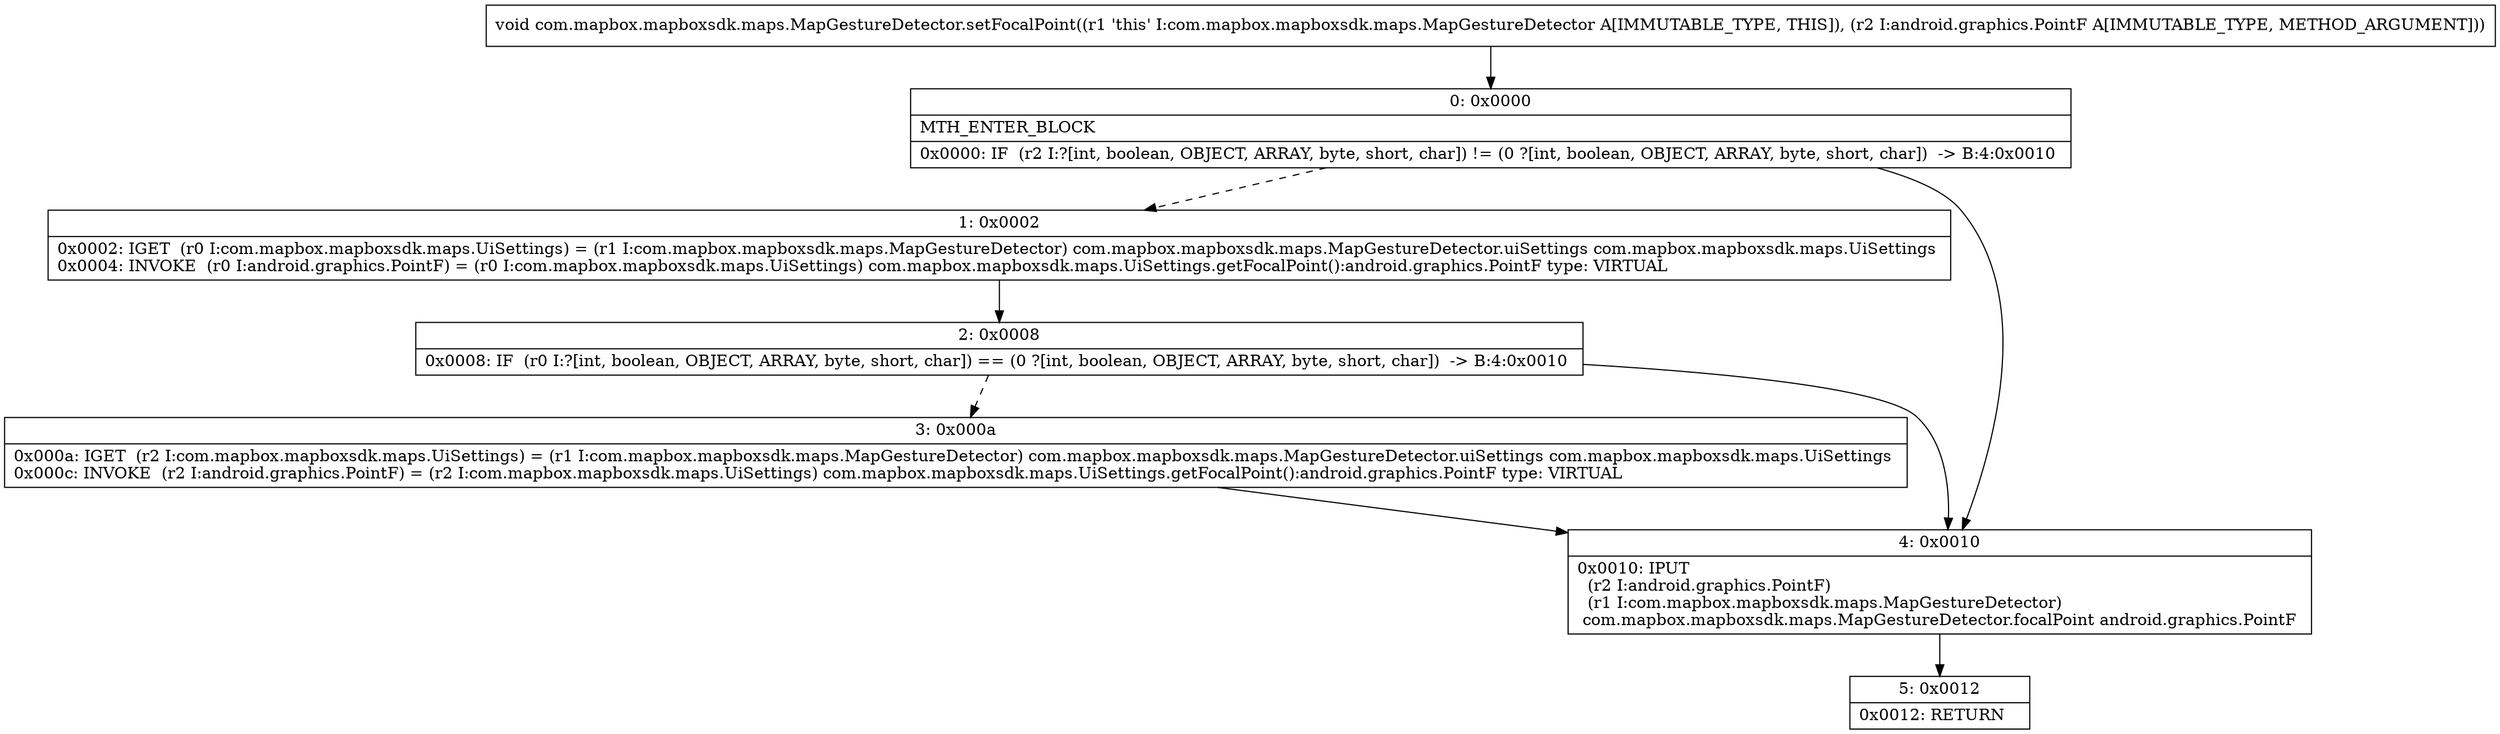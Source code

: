digraph "CFG forcom.mapbox.mapboxsdk.maps.MapGestureDetector.setFocalPoint(Landroid\/graphics\/PointF;)V" {
Node_0 [shape=record,label="{0\:\ 0x0000|MTH_ENTER_BLOCK\l|0x0000: IF  (r2 I:?[int, boolean, OBJECT, ARRAY, byte, short, char]) != (0 ?[int, boolean, OBJECT, ARRAY, byte, short, char])  \-\> B:4:0x0010 \l}"];
Node_1 [shape=record,label="{1\:\ 0x0002|0x0002: IGET  (r0 I:com.mapbox.mapboxsdk.maps.UiSettings) = (r1 I:com.mapbox.mapboxsdk.maps.MapGestureDetector) com.mapbox.mapboxsdk.maps.MapGestureDetector.uiSettings com.mapbox.mapboxsdk.maps.UiSettings \l0x0004: INVOKE  (r0 I:android.graphics.PointF) = (r0 I:com.mapbox.mapboxsdk.maps.UiSettings) com.mapbox.mapboxsdk.maps.UiSettings.getFocalPoint():android.graphics.PointF type: VIRTUAL \l}"];
Node_2 [shape=record,label="{2\:\ 0x0008|0x0008: IF  (r0 I:?[int, boolean, OBJECT, ARRAY, byte, short, char]) == (0 ?[int, boolean, OBJECT, ARRAY, byte, short, char])  \-\> B:4:0x0010 \l}"];
Node_3 [shape=record,label="{3\:\ 0x000a|0x000a: IGET  (r2 I:com.mapbox.mapboxsdk.maps.UiSettings) = (r1 I:com.mapbox.mapboxsdk.maps.MapGestureDetector) com.mapbox.mapboxsdk.maps.MapGestureDetector.uiSettings com.mapbox.mapboxsdk.maps.UiSettings \l0x000c: INVOKE  (r2 I:android.graphics.PointF) = (r2 I:com.mapbox.mapboxsdk.maps.UiSettings) com.mapbox.mapboxsdk.maps.UiSettings.getFocalPoint():android.graphics.PointF type: VIRTUAL \l}"];
Node_4 [shape=record,label="{4\:\ 0x0010|0x0010: IPUT  \l  (r2 I:android.graphics.PointF)\l  (r1 I:com.mapbox.mapboxsdk.maps.MapGestureDetector)\l com.mapbox.mapboxsdk.maps.MapGestureDetector.focalPoint android.graphics.PointF \l}"];
Node_5 [shape=record,label="{5\:\ 0x0012|0x0012: RETURN   \l}"];
MethodNode[shape=record,label="{void com.mapbox.mapboxsdk.maps.MapGestureDetector.setFocalPoint((r1 'this' I:com.mapbox.mapboxsdk.maps.MapGestureDetector A[IMMUTABLE_TYPE, THIS]), (r2 I:android.graphics.PointF A[IMMUTABLE_TYPE, METHOD_ARGUMENT])) }"];
MethodNode -> Node_0;
Node_0 -> Node_1[style=dashed];
Node_0 -> Node_4;
Node_1 -> Node_2;
Node_2 -> Node_3[style=dashed];
Node_2 -> Node_4;
Node_3 -> Node_4;
Node_4 -> Node_5;
}

